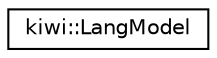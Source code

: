 digraph "Graphical Class Hierarchy"
{
 // LATEX_PDF_SIZE
  edge [fontname="Helvetica",fontsize="10",labelfontname="Helvetica",labelfontsize="10"];
  node [fontname="Helvetica",fontsize="10",shape=record];
  rankdir="LR";
  Node0 [label="kiwi::LangModel",height=0.2,width=0.4,color="black", fillcolor="white", style="filled",URL="$structkiwi_1_1LangModel.html",tooltip=" "];
}
